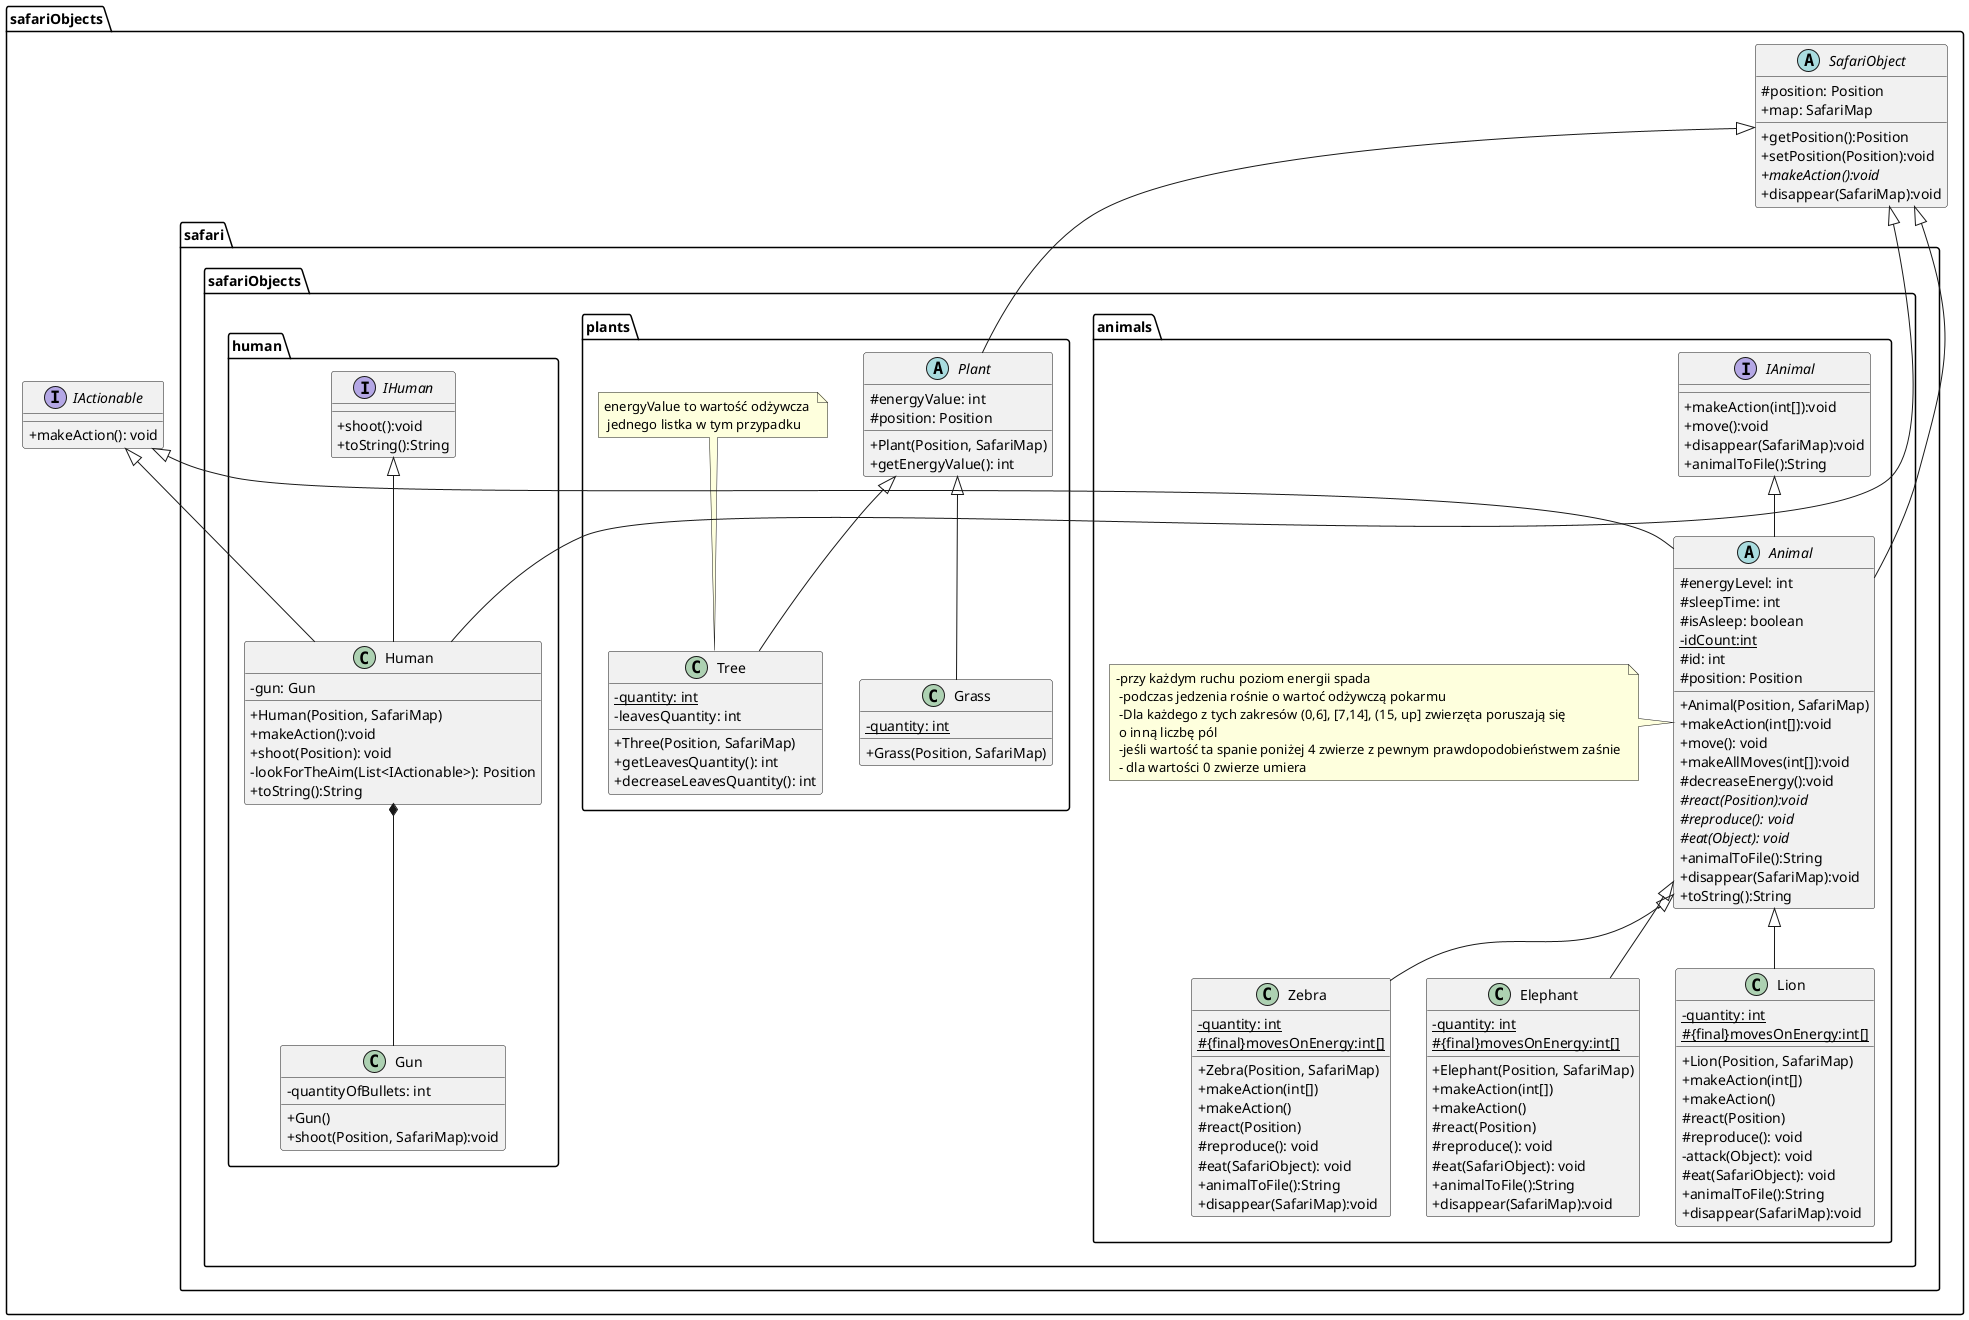@startuml
skinparam classAttributeIconSize 0

    package safariObjects{
        abstract class SafariObject{
            #position: Position
            +map: SafariMap
            +getPosition():Position
            +setPosition(Position):void
            +{abstract}makeAction():void
            +disappear(SafariMap):void
        }

        interface IActionable{
            +makeAction(): void
        }

        package safari.safariObjects.animals{
            interface IAnimal{
                +makeAction(int[]):void
                +move():void
                +disappear(SafariMap):void
                +animalToFile():String
            }

            abstract class Animal{
                #energyLevel: int
                #sleepTime: int
                #isAsleep: boolean
                -{static}idCount:int
                #id: int
                #position: Position
                +Animal(Position, SafariMap)
                +makeAction(int[]):void
                +move(): void
                +makeAllMoves(int[]):void
                #decreaseEnergy():void
                #{abstract}react(Position):void
                #{abstract}reproduce(): void
                #{abstract}eat(Object): void
                +animalToFile():String
                +disappear(SafariMap):void
                +toString():String
            }
            note left of Animal:-przy każdym ruchu poziom energii spada \n -podczas jedzenia rośnie o wartoć odżywczą pokarmu \n -Dla każdego z tych zakresów (0,6], [7,14], (15, up] zwierzęta poruszają się \n o inną liczbę pól \n -jeśli wartość ta spanie poniżej 4 zwierze z pewnym prawdopodobieństwem zaśnie \n - dla wartości 0 zwierze umiera
            class Zebra{
                -{static}quantity: int
                #{static}{final}movesOnEnergy:int[]
                +Zebra(Position, SafariMap)
                +makeAction(int[])
                +makeAction()
                #react(Position)
                #reproduce(): void
                #eat(SafariObject): void
                +animalToFile():String
                +disappear(SafariMap):void
            }
            class Elephant{
                -{static}quantity: int
                #{static}{final}movesOnEnergy:int[]
                +Elephant(Position, SafariMap)
                +makeAction(int[])
                +makeAction()
                #react(Position)
                #reproduce(): void
                #eat(SafariObject): void
                +animalToFile():String
                +disappear(SafariMap):void
            }
            class Lion{
                -{static}quantity: int
                #{static}{final}movesOnEnergy:int[]
                +Lion(Position, SafariMap)
                +makeAction(int[])
                +makeAction()
                #react(Position)
                #reproduce(): void
                -attack(Object): void
                #eat(SafariObject): void
                +animalToFile():String
                +disappear(SafariMap):void
            }

            IAnimal <|-- Animal
            Animal <|-- Zebra
            Animal <|-- Elephant
            Animal <|-- Lion
        }
        package safari.safariObjects.plants{
            abstract class Plant{
                #energyValue: int
                #position: Position
                +Plant(Position, SafariMap)
                +getEnergyValue(): int
            }
            class Grass{
                -{static}quantity: int
                +Grass(Position, SafariMap)
            }
            class Tree{
                -{static}quantity: int
                -leavesQuantity: int
                +Three(Position, SafariMap)
                +getLeavesQuantity(): int
                +decreaseLeavesQuantity(): int
            }
            note top of Tree: energyValue to wartość odżywcza \n jednego listka w tym przypadku

            Plant <|-- Grass
            Plant <|-- Tree
        }

        package safari.safariObjects.human{
            interface IHuman{
                +shoot():void
                +toString():String
            }

            class Human{
                -gun: Gun
                +Human(Position, SafariMap)
                +makeAction():void
                +shoot(Position): void
                -lookForTheAim(List<IActionable>): Position
                +toString():String
            }
            class Gun{
                -quantityOfBullets: int
                +Gun()
                +shoot(Position, SafariMap):void
            }
            IHuman <|-- Human
            Human *-- Gun
        }
    }
    IActionable <|-- Animal
    IActionable <|-- Human
    SafariObject <|-- Animal
    SafariObject <|-- Plant
    SafariObject <|-- Human
@enduml
